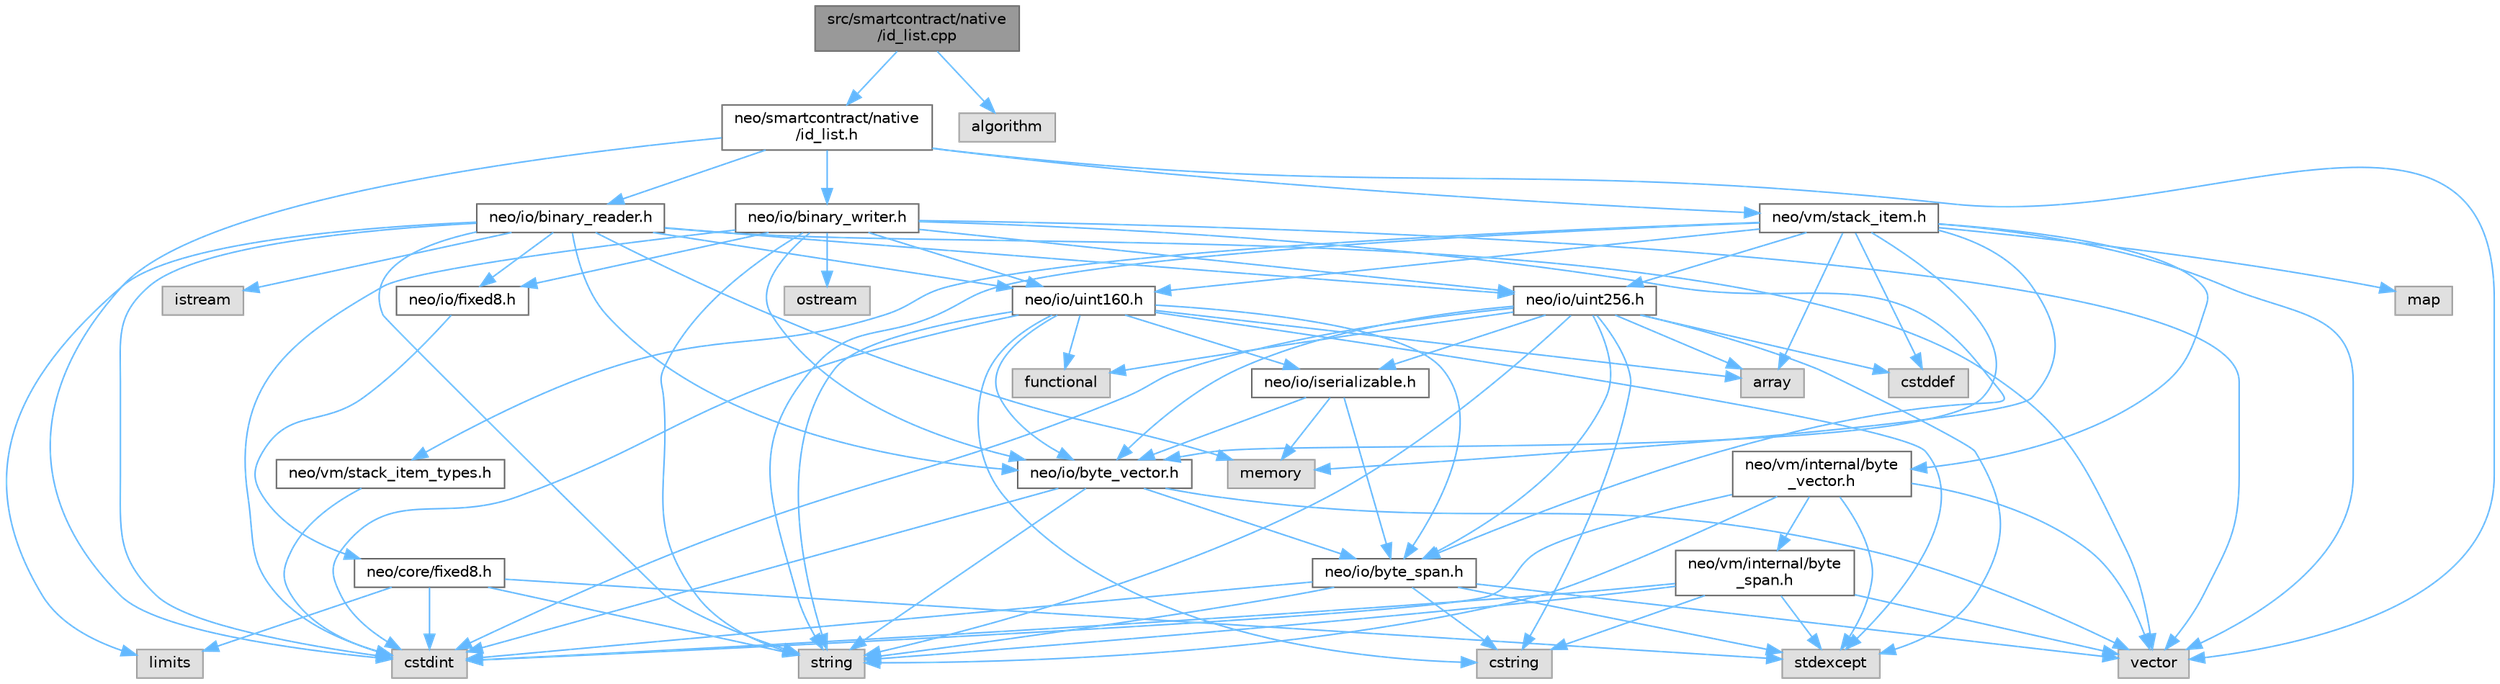 digraph "src/smartcontract/native/id_list.cpp"
{
 // LATEX_PDF_SIZE
  bgcolor="transparent";
  edge [fontname=Helvetica,fontsize=10,labelfontname=Helvetica,labelfontsize=10];
  node [fontname=Helvetica,fontsize=10,shape=box,height=0.2,width=0.4];
  Node1 [id="Node000001",label="src/smartcontract/native\l/id_list.cpp",height=0.2,width=0.4,color="gray40", fillcolor="grey60", style="filled", fontcolor="black",tooltip=" "];
  Node1 -> Node2 [id="edge1_Node000001_Node000002",color="steelblue1",style="solid",tooltip=" "];
  Node2 [id="Node000002",label="neo/smartcontract/native\l/id_list.h",height=0.2,width=0.4,color="grey40", fillcolor="white", style="filled",URL="$id__list_8h.html",tooltip=" "];
  Node2 -> Node3 [id="edge2_Node000002_Node000003",color="steelblue1",style="solid",tooltip=" "];
  Node3 [id="Node000003",label="neo/io/binary_reader.h",height=0.2,width=0.4,color="grey40", fillcolor="white", style="filled",URL="$binary__reader_8h.html",tooltip=" "];
  Node3 -> Node4 [id="edge3_Node000003_Node000004",color="steelblue1",style="solid",tooltip=" "];
  Node4 [id="Node000004",label="neo/io/byte_vector.h",height=0.2,width=0.4,color="grey40", fillcolor="white", style="filled",URL="$io_2byte__vector_8h.html",tooltip=" "];
  Node4 -> Node5 [id="edge4_Node000004_Node000005",color="steelblue1",style="solid",tooltip=" "];
  Node5 [id="Node000005",label="neo/io/byte_span.h",height=0.2,width=0.4,color="grey40", fillcolor="white", style="filled",URL="$io_2byte__span_8h.html",tooltip=" "];
  Node5 -> Node6 [id="edge5_Node000005_Node000006",color="steelblue1",style="solid",tooltip=" "];
  Node6 [id="Node000006",label="cstdint",height=0.2,width=0.4,color="grey60", fillcolor="#E0E0E0", style="filled",tooltip=" "];
  Node5 -> Node7 [id="edge6_Node000005_Node000007",color="steelblue1",style="solid",tooltip=" "];
  Node7 [id="Node000007",label="cstring",height=0.2,width=0.4,color="grey60", fillcolor="#E0E0E0", style="filled",tooltip=" "];
  Node5 -> Node8 [id="edge7_Node000005_Node000008",color="steelblue1",style="solid",tooltip=" "];
  Node8 [id="Node000008",label="stdexcept",height=0.2,width=0.4,color="grey60", fillcolor="#E0E0E0", style="filled",tooltip=" "];
  Node5 -> Node9 [id="edge8_Node000005_Node000009",color="steelblue1",style="solid",tooltip=" "];
  Node9 [id="Node000009",label="string",height=0.2,width=0.4,color="grey60", fillcolor="#E0E0E0", style="filled",tooltip=" "];
  Node5 -> Node10 [id="edge9_Node000005_Node000010",color="steelblue1",style="solid",tooltip=" "];
  Node10 [id="Node000010",label="vector",height=0.2,width=0.4,color="grey60", fillcolor="#E0E0E0", style="filled",tooltip=" "];
  Node4 -> Node6 [id="edge10_Node000004_Node000006",color="steelblue1",style="solid",tooltip=" "];
  Node4 -> Node9 [id="edge11_Node000004_Node000009",color="steelblue1",style="solid",tooltip=" "];
  Node4 -> Node10 [id="edge12_Node000004_Node000010",color="steelblue1",style="solid",tooltip=" "];
  Node3 -> Node11 [id="edge13_Node000003_Node000011",color="steelblue1",style="solid",tooltip=" "];
  Node11 [id="Node000011",label="neo/io/fixed8.h",height=0.2,width=0.4,color="grey40", fillcolor="white", style="filled",URL="$io_2fixed8_8h.html",tooltip=" "];
  Node11 -> Node12 [id="edge14_Node000011_Node000012",color="steelblue1",style="solid",tooltip=" "];
  Node12 [id="Node000012",label="neo/core/fixed8.h",height=0.2,width=0.4,color="grey40", fillcolor="white", style="filled",URL="$core_2fixed8_8h.html",tooltip=" "];
  Node12 -> Node6 [id="edge15_Node000012_Node000006",color="steelblue1",style="solid",tooltip=" "];
  Node12 -> Node13 [id="edge16_Node000012_Node000013",color="steelblue1",style="solid",tooltip=" "];
  Node13 [id="Node000013",label="limits",height=0.2,width=0.4,color="grey60", fillcolor="#E0E0E0", style="filled",tooltip=" "];
  Node12 -> Node8 [id="edge17_Node000012_Node000008",color="steelblue1",style="solid",tooltip=" "];
  Node12 -> Node9 [id="edge18_Node000012_Node000009",color="steelblue1",style="solid",tooltip=" "];
  Node3 -> Node14 [id="edge19_Node000003_Node000014",color="steelblue1",style="solid",tooltip=" "];
  Node14 [id="Node000014",label="neo/io/uint160.h",height=0.2,width=0.4,color="grey40", fillcolor="white", style="filled",URL="$uint160_8h.html",tooltip=" "];
  Node14 -> Node5 [id="edge20_Node000014_Node000005",color="steelblue1",style="solid",tooltip=" "];
  Node14 -> Node4 [id="edge21_Node000014_Node000004",color="steelblue1",style="solid",tooltip=" "];
  Node14 -> Node15 [id="edge22_Node000014_Node000015",color="steelblue1",style="solid",tooltip=" "];
  Node15 [id="Node000015",label="neo/io/iserializable.h",height=0.2,width=0.4,color="grey40", fillcolor="white", style="filled",URL="$iserializable_8h.html",tooltip=" "];
  Node15 -> Node5 [id="edge23_Node000015_Node000005",color="steelblue1",style="solid",tooltip=" "];
  Node15 -> Node4 [id="edge24_Node000015_Node000004",color="steelblue1",style="solid",tooltip=" "];
  Node15 -> Node16 [id="edge25_Node000015_Node000016",color="steelblue1",style="solid",tooltip=" "];
  Node16 [id="Node000016",label="memory",height=0.2,width=0.4,color="grey60", fillcolor="#E0E0E0", style="filled",tooltip=" "];
  Node14 -> Node17 [id="edge26_Node000014_Node000017",color="steelblue1",style="solid",tooltip=" "];
  Node17 [id="Node000017",label="array",height=0.2,width=0.4,color="grey60", fillcolor="#E0E0E0", style="filled",tooltip=" "];
  Node14 -> Node6 [id="edge27_Node000014_Node000006",color="steelblue1",style="solid",tooltip=" "];
  Node14 -> Node7 [id="edge28_Node000014_Node000007",color="steelblue1",style="solid",tooltip=" "];
  Node14 -> Node18 [id="edge29_Node000014_Node000018",color="steelblue1",style="solid",tooltip=" "];
  Node18 [id="Node000018",label="functional",height=0.2,width=0.4,color="grey60", fillcolor="#E0E0E0", style="filled",tooltip=" "];
  Node14 -> Node8 [id="edge30_Node000014_Node000008",color="steelblue1",style="solid",tooltip=" "];
  Node14 -> Node9 [id="edge31_Node000014_Node000009",color="steelblue1",style="solid",tooltip=" "];
  Node3 -> Node19 [id="edge32_Node000003_Node000019",color="steelblue1",style="solid",tooltip=" "];
  Node19 [id="Node000019",label="neo/io/uint256.h",height=0.2,width=0.4,color="grey40", fillcolor="white", style="filled",URL="$uint256_8h.html",tooltip=" "];
  Node19 -> Node5 [id="edge33_Node000019_Node000005",color="steelblue1",style="solid",tooltip=" "];
  Node19 -> Node4 [id="edge34_Node000019_Node000004",color="steelblue1",style="solid",tooltip=" "];
  Node19 -> Node15 [id="edge35_Node000019_Node000015",color="steelblue1",style="solid",tooltip=" "];
  Node19 -> Node17 [id="edge36_Node000019_Node000017",color="steelblue1",style="solid",tooltip=" "];
  Node19 -> Node20 [id="edge37_Node000019_Node000020",color="steelblue1",style="solid",tooltip=" "];
  Node20 [id="Node000020",label="cstddef",height=0.2,width=0.4,color="grey60", fillcolor="#E0E0E0", style="filled",tooltip=" "];
  Node19 -> Node6 [id="edge38_Node000019_Node000006",color="steelblue1",style="solid",tooltip=" "];
  Node19 -> Node7 [id="edge39_Node000019_Node000007",color="steelblue1",style="solid",tooltip=" "];
  Node19 -> Node18 [id="edge40_Node000019_Node000018",color="steelblue1",style="solid",tooltip=" "];
  Node19 -> Node8 [id="edge41_Node000019_Node000008",color="steelblue1",style="solid",tooltip=" "];
  Node19 -> Node9 [id="edge42_Node000019_Node000009",color="steelblue1",style="solid",tooltip=" "];
  Node3 -> Node6 [id="edge43_Node000003_Node000006",color="steelblue1",style="solid",tooltip=" "];
  Node3 -> Node21 [id="edge44_Node000003_Node000021",color="steelblue1",style="solid",tooltip=" "];
  Node21 [id="Node000021",label="istream",height=0.2,width=0.4,color="grey60", fillcolor="#E0E0E0", style="filled",tooltip=" "];
  Node3 -> Node13 [id="edge45_Node000003_Node000013",color="steelblue1",style="solid",tooltip=" "];
  Node3 -> Node16 [id="edge46_Node000003_Node000016",color="steelblue1",style="solid",tooltip=" "];
  Node3 -> Node9 [id="edge47_Node000003_Node000009",color="steelblue1",style="solid",tooltip=" "];
  Node3 -> Node10 [id="edge48_Node000003_Node000010",color="steelblue1",style="solid",tooltip=" "];
  Node2 -> Node22 [id="edge49_Node000002_Node000022",color="steelblue1",style="solid",tooltip=" "];
  Node22 [id="Node000022",label="neo/io/binary_writer.h",height=0.2,width=0.4,color="grey40", fillcolor="white", style="filled",URL="$binary__writer_8h.html",tooltip=" "];
  Node22 -> Node5 [id="edge50_Node000022_Node000005",color="steelblue1",style="solid",tooltip=" "];
  Node22 -> Node4 [id="edge51_Node000022_Node000004",color="steelblue1",style="solid",tooltip=" "];
  Node22 -> Node11 [id="edge52_Node000022_Node000011",color="steelblue1",style="solid",tooltip=" "];
  Node22 -> Node14 [id="edge53_Node000022_Node000014",color="steelblue1",style="solid",tooltip=" "];
  Node22 -> Node19 [id="edge54_Node000022_Node000019",color="steelblue1",style="solid",tooltip=" "];
  Node22 -> Node6 [id="edge55_Node000022_Node000006",color="steelblue1",style="solid",tooltip=" "];
  Node22 -> Node23 [id="edge56_Node000022_Node000023",color="steelblue1",style="solid",tooltip=" "];
  Node23 [id="Node000023",label="ostream",height=0.2,width=0.4,color="grey60", fillcolor="#E0E0E0", style="filled",tooltip=" "];
  Node22 -> Node9 [id="edge57_Node000022_Node000009",color="steelblue1",style="solid",tooltip=" "];
  Node22 -> Node10 [id="edge58_Node000022_Node000010",color="steelblue1",style="solid",tooltip=" "];
  Node2 -> Node24 [id="edge59_Node000002_Node000024",color="steelblue1",style="solid",tooltip=" "];
  Node24 [id="Node000024",label="neo/vm/stack_item.h",height=0.2,width=0.4,color="grey40", fillcolor="white", style="filled",URL="$stack__item_8h.html",tooltip=" "];
  Node24 -> Node4 [id="edge60_Node000024_Node000004",color="steelblue1",style="solid",tooltip=" "];
  Node24 -> Node14 [id="edge61_Node000024_Node000014",color="steelblue1",style="solid",tooltip=" "];
  Node24 -> Node19 [id="edge62_Node000024_Node000019",color="steelblue1",style="solid",tooltip=" "];
  Node24 -> Node25 [id="edge63_Node000024_Node000025",color="steelblue1",style="solid",tooltip=" "];
  Node25 [id="Node000025",label="neo/vm/internal/byte\l_vector.h",height=0.2,width=0.4,color="grey40", fillcolor="white", style="filled",URL="$vm_2internal_2byte__vector_8h.html",tooltip=" "];
  Node25 -> Node26 [id="edge64_Node000025_Node000026",color="steelblue1",style="solid",tooltip=" "];
  Node26 [id="Node000026",label="neo/vm/internal/byte\l_span.h",height=0.2,width=0.4,color="grey40", fillcolor="white", style="filled",URL="$vm_2internal_2byte__span_8h.html",tooltip=" "];
  Node26 -> Node6 [id="edge65_Node000026_Node000006",color="steelblue1",style="solid",tooltip=" "];
  Node26 -> Node7 [id="edge66_Node000026_Node000007",color="steelblue1",style="solid",tooltip=" "];
  Node26 -> Node8 [id="edge67_Node000026_Node000008",color="steelblue1",style="solid",tooltip=" "];
  Node26 -> Node9 [id="edge68_Node000026_Node000009",color="steelblue1",style="solid",tooltip=" "];
  Node26 -> Node10 [id="edge69_Node000026_Node000010",color="steelblue1",style="solid",tooltip=" "];
  Node25 -> Node6 [id="edge70_Node000025_Node000006",color="steelblue1",style="solid",tooltip=" "];
  Node25 -> Node8 [id="edge71_Node000025_Node000008",color="steelblue1",style="solid",tooltip=" "];
  Node25 -> Node9 [id="edge72_Node000025_Node000009",color="steelblue1",style="solid",tooltip=" "];
  Node25 -> Node10 [id="edge73_Node000025_Node000010",color="steelblue1",style="solid",tooltip=" "];
  Node24 -> Node27 [id="edge74_Node000024_Node000027",color="steelblue1",style="solid",tooltip=" "];
  Node27 [id="Node000027",label="neo/vm/stack_item_types.h",height=0.2,width=0.4,color="grey40", fillcolor="white", style="filled",URL="$stack__item__types_8h.html",tooltip=" "];
  Node27 -> Node6 [id="edge75_Node000027_Node000006",color="steelblue1",style="solid",tooltip=" "];
  Node24 -> Node17 [id="edge76_Node000024_Node000017",color="steelblue1",style="solid",tooltip=" "];
  Node24 -> Node20 [id="edge77_Node000024_Node000020",color="steelblue1",style="solid",tooltip=" "];
  Node24 -> Node28 [id="edge78_Node000024_Node000028",color="steelblue1",style="solid",tooltip=" "];
  Node28 [id="Node000028",label="map",height=0.2,width=0.4,color="grey60", fillcolor="#E0E0E0", style="filled",tooltip=" "];
  Node24 -> Node16 [id="edge79_Node000024_Node000016",color="steelblue1",style="solid",tooltip=" "];
  Node24 -> Node9 [id="edge80_Node000024_Node000009",color="steelblue1",style="solid",tooltip=" "];
  Node24 -> Node10 [id="edge81_Node000024_Node000010",color="steelblue1",style="solid",tooltip=" "];
  Node2 -> Node6 [id="edge82_Node000002_Node000006",color="steelblue1",style="solid",tooltip=" "];
  Node2 -> Node10 [id="edge83_Node000002_Node000010",color="steelblue1",style="solid",tooltip=" "];
  Node1 -> Node29 [id="edge84_Node000001_Node000029",color="steelblue1",style="solid",tooltip=" "];
  Node29 [id="Node000029",label="algorithm",height=0.2,width=0.4,color="grey60", fillcolor="#E0E0E0", style="filled",tooltip=" "];
}
